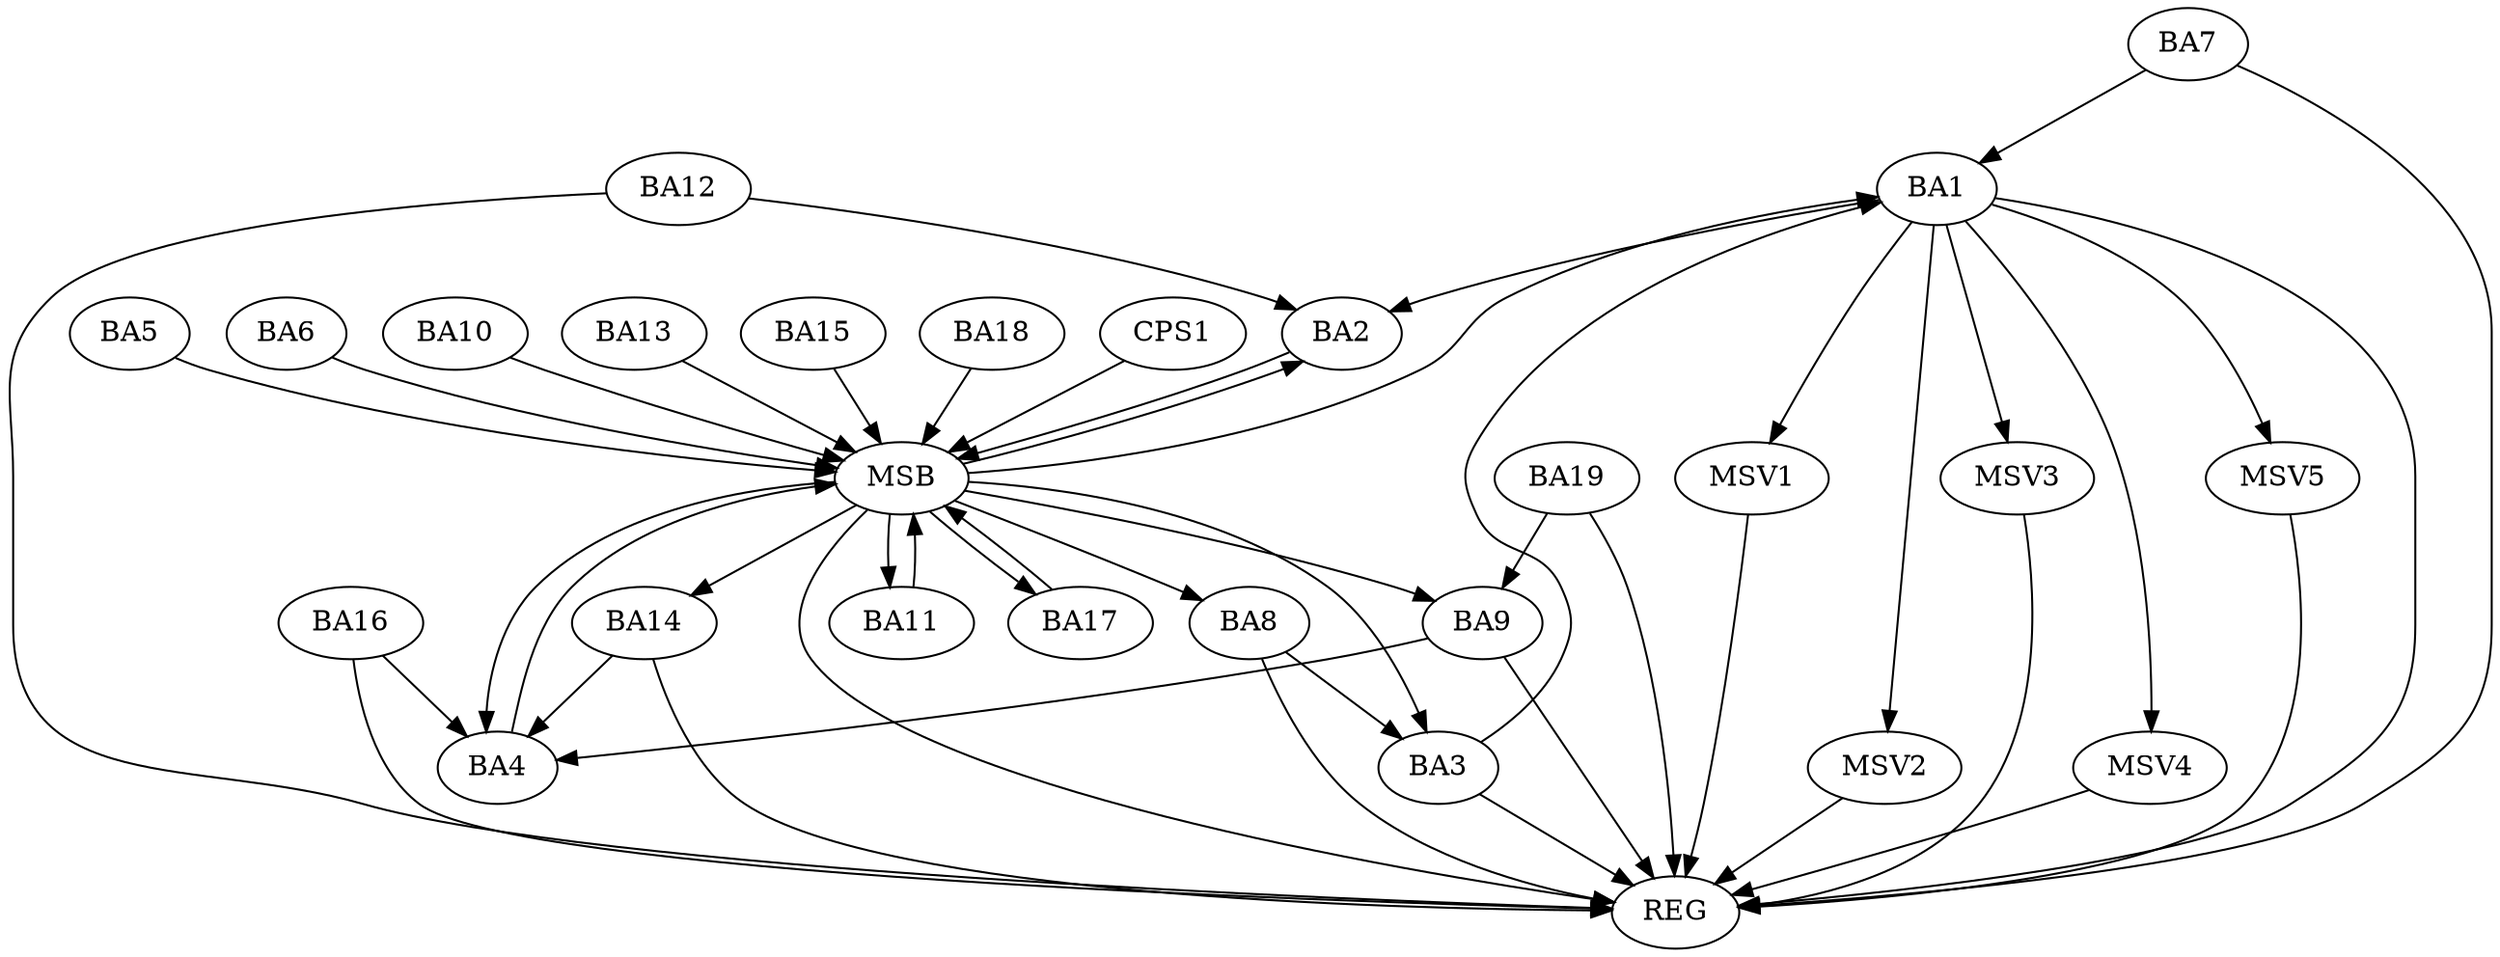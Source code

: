 strict digraph G {
  BA1 [ label="BA1" ];
  BA2 [ label="BA2" ];
  BA3 [ label="BA3" ];
  BA4 [ label="BA4" ];
  BA5 [ label="BA5" ];
  BA6 [ label="BA6" ];
  BA7 [ label="BA7" ];
  BA8 [ label="BA8" ];
  BA9 [ label="BA9" ];
  BA10 [ label="BA10" ];
  BA11 [ label="BA11" ];
  BA12 [ label="BA12" ];
  BA13 [ label="BA13" ];
  BA14 [ label="BA14" ];
  BA15 [ label="BA15" ];
  BA16 [ label="BA16" ];
  BA17 [ label="BA17" ];
  BA18 [ label="BA18" ];
  BA19 [ label="BA19" ];
  CPS1 [ label="CPS1" ];
  REG [ label="REG" ];
  MSB [ label="MSB" ];
  MSV1 [ label="MSV1" ];
  MSV2 [ label="MSV2" ];
  MSV3 [ label="MSV3" ];
  MSV4 [ label="MSV4" ];
  MSV5 [ label="MSV5" ];
  BA1 -> BA2;
  BA3 -> BA1;
  BA7 -> BA1;
  BA8 -> BA3;
  BA9 -> BA4;
  BA12 -> BA2;
  BA14 -> BA4;
  BA16 -> BA4;
  BA19 -> BA9;
  BA1 -> REG;
  BA3 -> REG;
  BA7 -> REG;
  BA8 -> REG;
  BA9 -> REG;
  BA12 -> REG;
  BA14 -> REG;
  BA16 -> REG;
  BA19 -> REG;
  BA2 -> MSB;
  MSB -> BA1;
  MSB -> REG;
  BA4 -> MSB;
  MSB -> BA3;
  BA5 -> MSB;
  BA6 -> MSB;
  MSB -> BA4;
  BA10 -> MSB;
  MSB -> BA9;
  BA11 -> MSB;
  BA13 -> MSB;
  MSB -> BA8;
  BA15 -> MSB;
  MSB -> BA2;
  BA17 -> MSB;
  BA18 -> MSB;
  CPS1 -> MSB;
  MSB -> BA17;
  MSB -> BA11;
  MSB -> BA14;
  BA1 -> MSV1;
  MSV1 -> REG;
  BA1 -> MSV2;
  MSV2 -> REG;
  BA1 -> MSV3;
  MSV3 -> REG;
  BA1 -> MSV4;
  MSV4 -> REG;
  BA1 -> MSV5;
  MSV5 -> REG;
}

